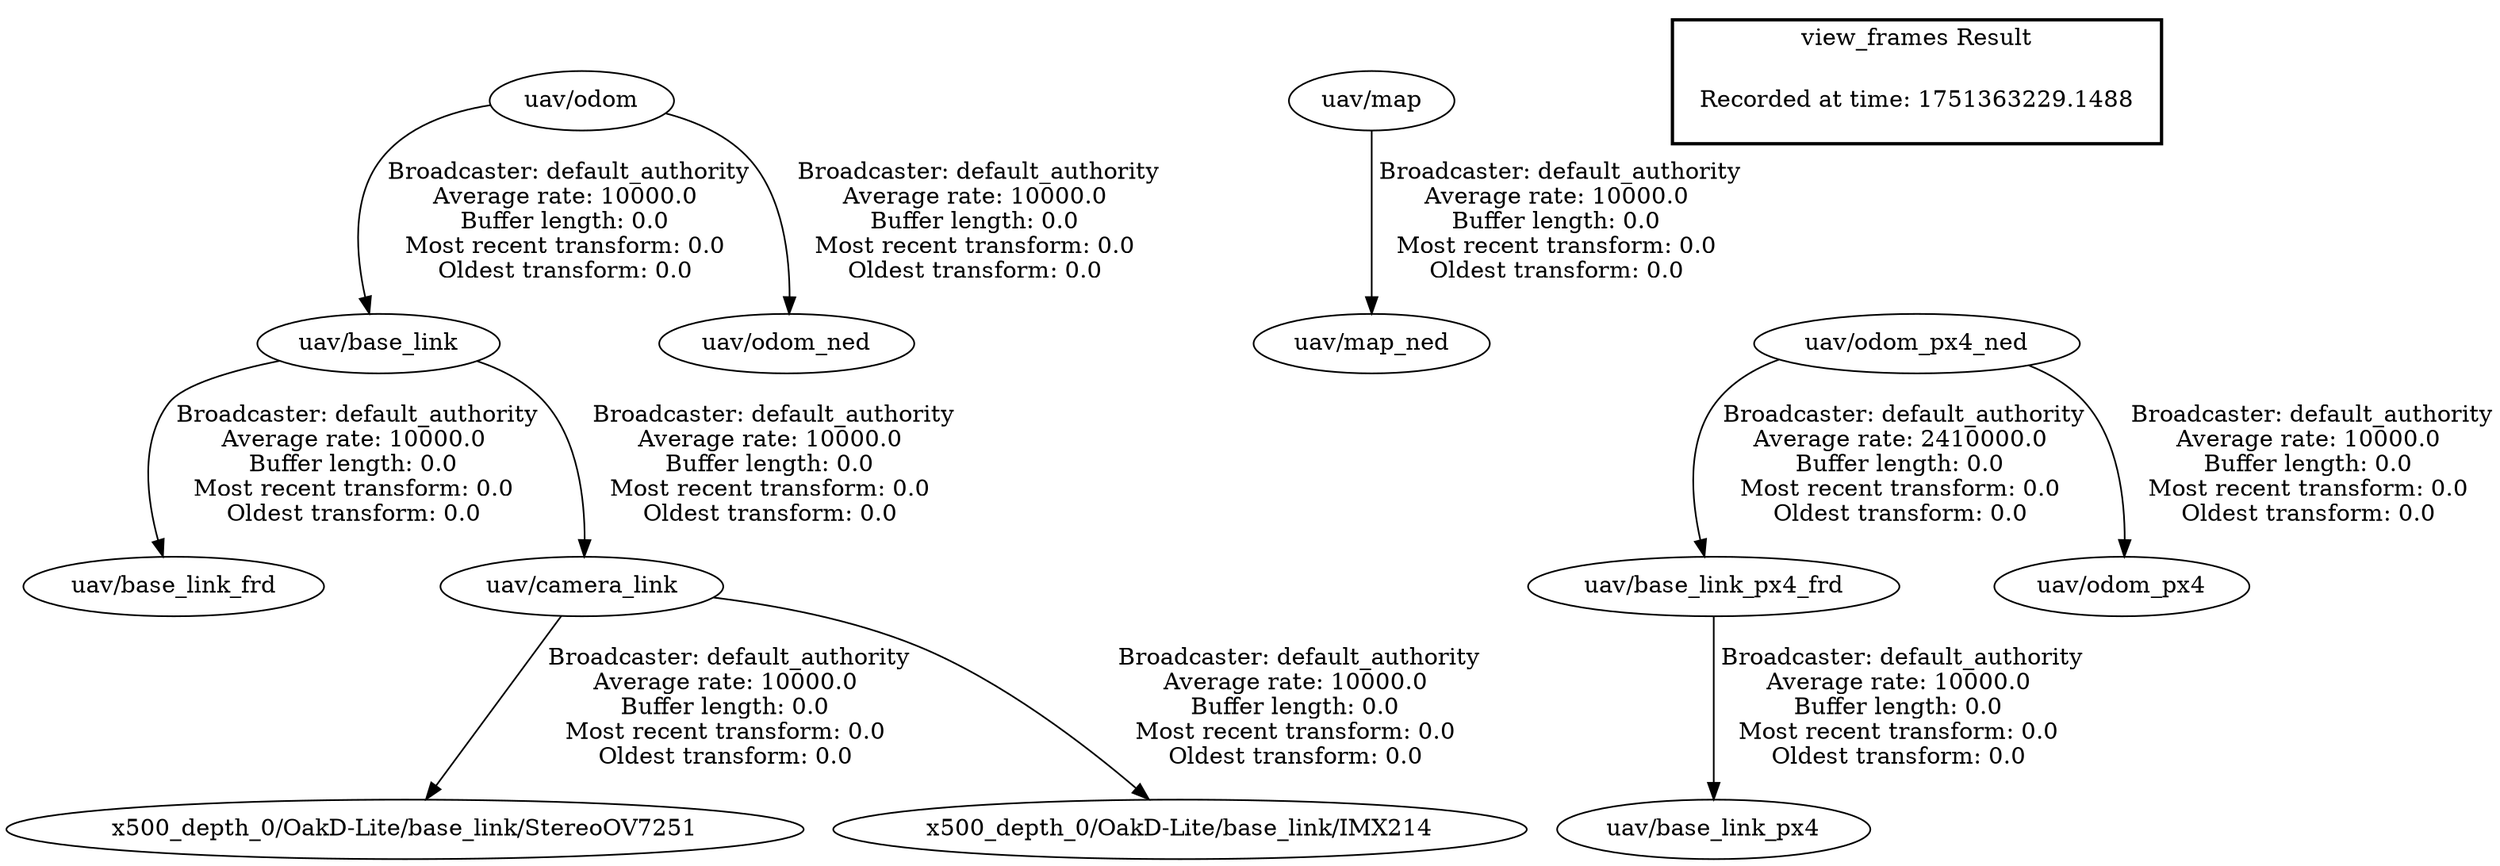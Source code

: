 digraph G {
"uav/base_link" -> "uav/base_link_frd"[label=" Broadcaster: default_authority\nAverage rate: 10000.0\nBuffer length: 0.0\nMost recent transform: 0.0\nOldest transform: 0.0\n"];
"uav/odom" -> "uav/base_link"[label=" Broadcaster: default_authority\nAverage rate: 10000.0\nBuffer length: 0.0\nMost recent transform: 0.0\nOldest transform: 0.0\n"];
"uav/map" -> "uav/map_ned"[label=" Broadcaster: default_authority\nAverage rate: 10000.0\nBuffer length: 0.0\nMost recent transform: 0.0\nOldest transform: 0.0\n"];
"uav/base_link" -> "uav/camera_link"[label=" Broadcaster: default_authority\nAverage rate: 10000.0\nBuffer length: 0.0\nMost recent transform: 0.0\nOldest transform: 0.0\n"];
"uav/camera_link" -> "x500_depth_0/OakD-Lite/base_link/StereoOV7251"[label=" Broadcaster: default_authority\nAverage rate: 10000.0\nBuffer length: 0.0\nMost recent transform: 0.0\nOldest transform: 0.0\n"];
"uav/camera_link" -> "x500_depth_0/OakD-Lite/base_link/IMX214"[label=" Broadcaster: default_authority\nAverage rate: 10000.0\nBuffer length: 0.0\nMost recent transform: 0.0\nOldest transform: 0.0\n"];
"uav/odom_px4_ned" -> "uav/base_link_px4_frd"[label=" Broadcaster: default_authority\nAverage rate: 2410000.0\nBuffer length: 0.0\nMost recent transform: 0.0\nOldest transform: 0.0\n"];
"uav/base_link_px4_frd" -> "uav/base_link_px4"[label=" Broadcaster: default_authority\nAverage rate: 10000.0\nBuffer length: 0.0\nMost recent transform: 0.0\nOldest transform: 0.0\n"];
"uav/odom" -> "uav/odom_ned"[label=" Broadcaster: default_authority\nAverage rate: 10000.0\nBuffer length: 0.0\nMost recent transform: 0.0\nOldest transform: 0.0\n"];
"uav/odom_px4_ned" -> "uav/odom_px4"[label=" Broadcaster: default_authority\nAverage rate: 10000.0\nBuffer length: 0.0\nMost recent transform: 0.0\nOldest transform: 0.0\n"];
edge [style=invis];
 subgraph cluster_legend { style=bold; color=black; label ="view_frames Result";
"Recorded at time: 1751363229.1488"[ shape=plaintext ] ;
}->"uav/odom_px4_ned";
}